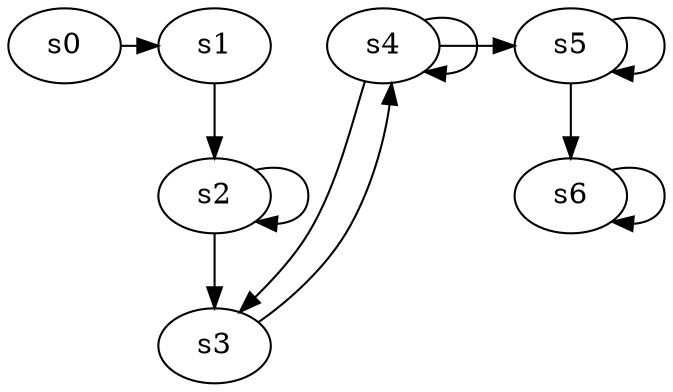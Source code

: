 digraph game_0189_chain_7 {
    s0 [name="s0", player=0];
    s1 [name="s1", player=1];
    s2 [name="s2", player=0, target=1];
    s3 [name="s3", player=1];
    s4 [name="s4", player=0];
    s5 [name="s5", player=1, target=1];
    s6 [name="s6", player=0, target=1];

    s0 -> s1 [constraint="time % 3 == 2"];
    s1 -> s2;
    s2 -> s3;
    s3 -> s4 [constraint="time == 3 || time == 4 || time == 11"];
    s4 -> s5 [constraint="time % 5 == 3"];
    s5 -> s6;
    s2 -> s2 [constraint="time % 4 == 0"];
    s4 -> s4 [constraint="time % 4 == 0"];
    s4 -> s3 [constraint="!(time % 3 == 0)"];
    s5 -> s5 [constraint="time % 2 == 0"];
    s6 -> s6 [constraint="time % 4 == 0"];
}

